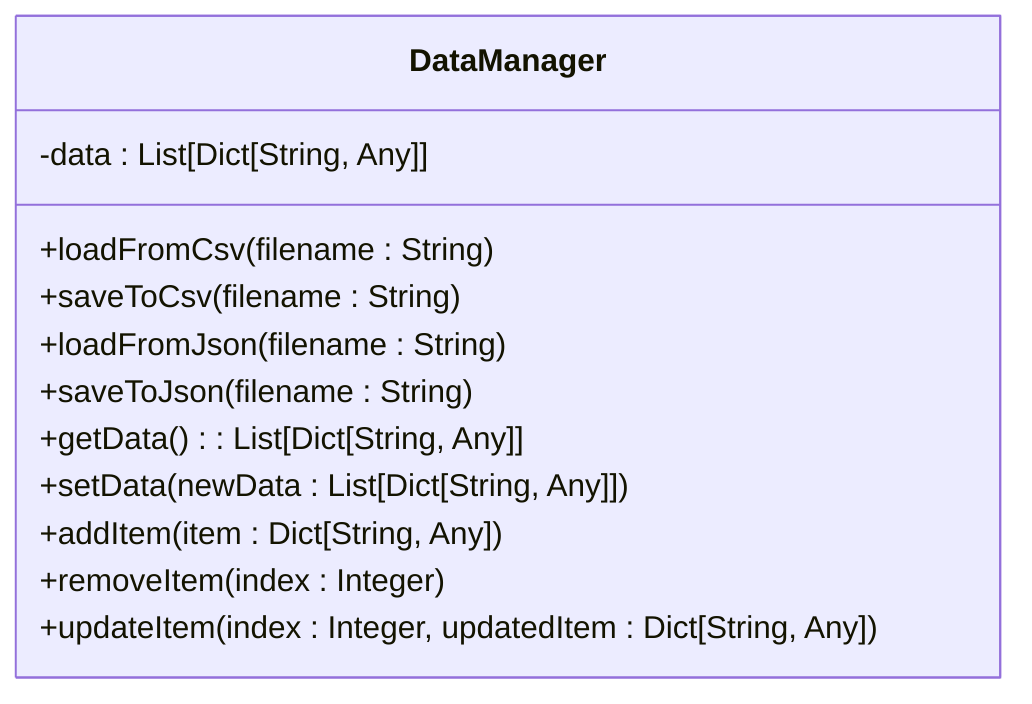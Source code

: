 classDiagram
    class DataManager {
        -data : List[Dict[String, Any]]

        +loadFromCsv(filename : String)
        +saveToCsv(filename : String)
        +loadFromJson(filename : String)
        +saveToJson(filename : String)
        +getData() : List[Dict[String, Any]]
        +setData(newData : List[Dict[String, Any]])
        +addItem(item : Dict[String, Any])
        +removeItem(index : Integer)
        +updateItem(index : Integer, updatedItem : Dict[String, Any])
    }